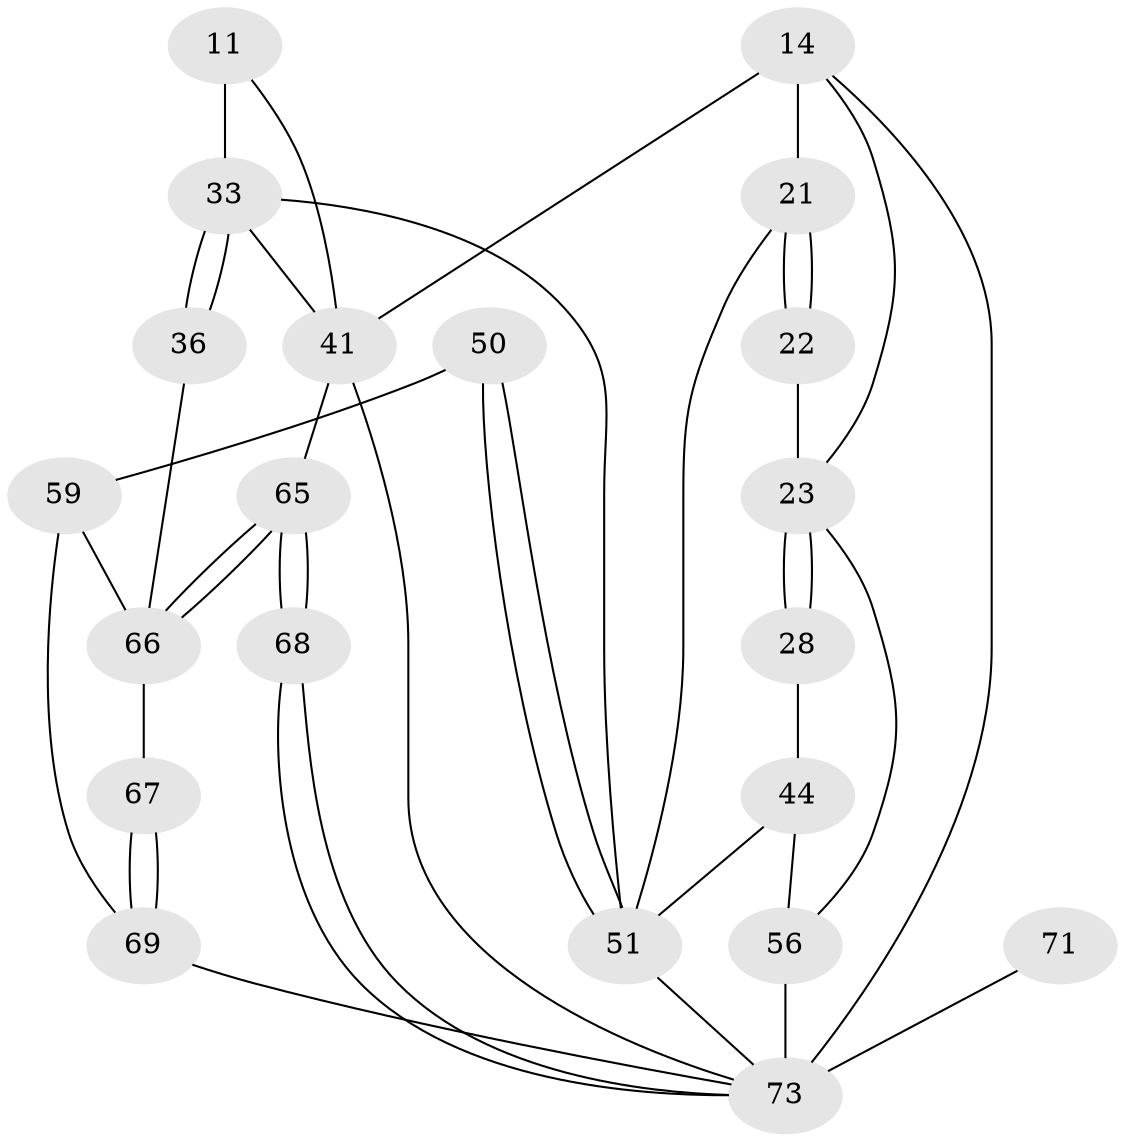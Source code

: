 // original degree distribution, {3: 0.0273972602739726, 4: 0.2602739726027397, 5: 0.4931506849315068, 6: 0.2191780821917808}
// Generated by graph-tools (version 1.1) at 2025/05/03/04/25 22:05:10]
// undirected, 21 vertices, 41 edges
graph export_dot {
graph [start="1"]
  node [color=gray90,style=filled];
  11 [pos="+0.8968490437539784+0.33788336342584685"];
  14 [pos="+0.13850759396872098+0.22229330134577233",super="+13+7"];
  21 [pos="+0.3829591409305919+0.3365151098769969",super="+20"];
  22 [pos="+0.29081827229309026+0.34297541176819996"];
  23 [pos="+0.23013856496615465+0.38583690586632247",super="+15+16"];
  28 [pos="+0.1993041410685342+0.5239486973665175"];
  33 [pos="+0.5357497273378676+0.6381481614537944",super="+25+31"];
  36 [pos="+0.6650535924373437+0.6805695482561632"];
  41 [pos="+1+0.34929702695442866",super="+37+10+6"];
  44 [pos="+0.20031711031056987+0.6139102382223391",super="+43+30+29"];
  50 [pos="+0.41177129591616957+0.7721167144342292",super="+49"];
  51 [pos="+0.28849497626429177+0.7956506235953874",super="+42+35+34+32"];
  56 [pos="+0+0.8328697388024476",super="+48"];
  59 [pos="+0.45047484741435934+0.7995645448165739",super="+54+53"];
  65 [pos="+0.8796540865157325+0.8589195599179892",super="+39+45"];
  66 [pos="+0.6034465449945013+0.9168139442081712",super="+52+40"];
  67 [pos="+0.5320867542421382+0.9652579748677456"];
  68 [pos="+1+1"];
  69 [pos="+0.5237195973058261+1",super="+61+60+63"];
  71 [pos="+0.45258826674250624+1"];
  73 [pos="+1+1",super="+70+64+72+55"];
  11 -- 33 [weight=2];
  11 -- 41;
  14 -- 21 [weight=3];
  14 -- 23;
  14 -- 73;
  14 -- 41 [weight=2];
  21 -- 22 [weight=2];
  21 -- 22;
  21 -- 51;
  22 -- 23;
  23 -- 28 [weight=2];
  23 -- 28;
  23 -- 56;
  28 -- 44;
  33 -- 36 [weight=2];
  33 -- 36;
  33 -- 51 [weight=2];
  33 -- 41;
  36 -- 66;
  41 -- 73 [weight=2];
  41 -- 65 [weight=2];
  44 -- 56 [weight=2];
  44 -- 51 [weight=3];
  50 -- 51 [weight=2];
  50 -- 51;
  50 -- 59 [weight=2];
  51 -- 73;
  56 -- 73 [weight=4];
  59 -- 69 [weight=2];
  59 -- 66;
  65 -- 66 [weight=2];
  65 -- 66;
  65 -- 68 [weight=2];
  65 -- 68;
  66 -- 67;
  67 -- 69 [weight=2];
  67 -- 69;
  68 -- 73;
  68 -- 73;
  69 -- 73 [weight=2];
  71 -- 73 [weight=3];
}
